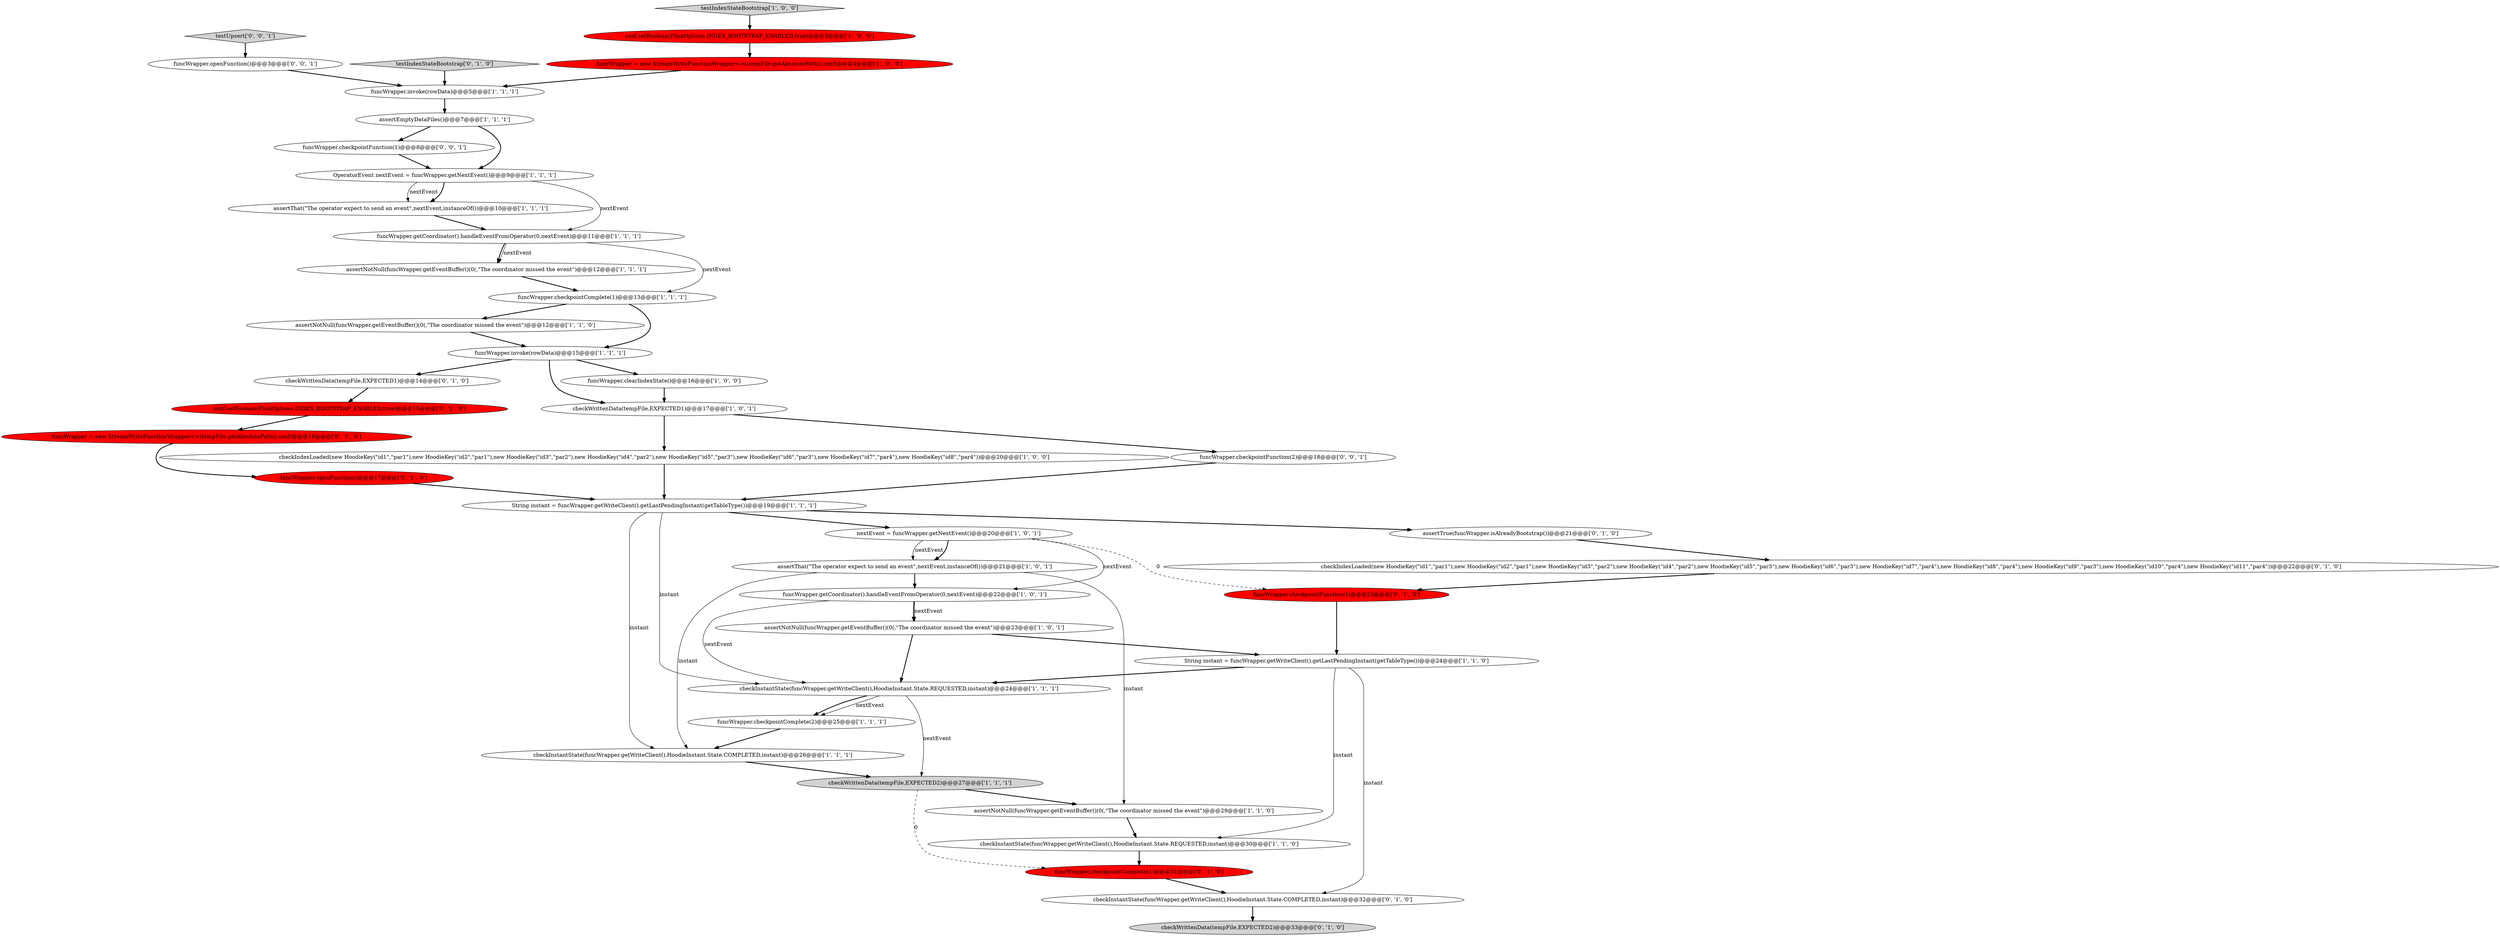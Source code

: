 digraph {
10 [style = filled, label = "conf.setBoolean(FlinkOptions.INDEX_BOOTSTRAP_ENABLED,true)@@@3@@@['1', '0', '0']", fillcolor = red, shape = ellipse image = "AAA1AAABBB1BBB"];
9 [style = filled, label = "funcWrapper.clearIndexState()@@@16@@@['1', '0', '0']", fillcolor = white, shape = ellipse image = "AAA0AAABBB1BBB"];
32 [style = filled, label = "funcWrapper.checkpointComplete(1)@@@31@@@['0', '1', '0']", fillcolor = red, shape = ellipse image = "AAA1AAABBB2BBB"];
16 [style = filled, label = "assertThat(\"The operator expect to send an event\",nextEvent,instanceOf())@@@21@@@['1', '0', '1']", fillcolor = white, shape = ellipse image = "AAA0AAABBB1BBB"];
20 [style = filled, label = "String instant = funcWrapper.getWriteClient().getLastPendingInstant(getTableType())@@@19@@@['1', '1', '1']", fillcolor = white, shape = ellipse image = "AAA0AAABBB1BBB"];
5 [style = filled, label = "testIndexStateBootstrap['1', '0', '0']", fillcolor = lightgray, shape = diamond image = "AAA0AAABBB1BBB"];
40 [style = filled, label = "funcWrapper.checkpointFunction(1)@@@8@@@['0', '0', '1']", fillcolor = white, shape = ellipse image = "AAA0AAABBB3BBB"];
29 [style = filled, label = "checkInstantState(funcWrapper.getWriteClient(),HoodieInstant.State.COMPLETED,instant)@@@32@@@['0', '1', '0']", fillcolor = white, shape = ellipse image = "AAA0AAABBB2BBB"];
6 [style = filled, label = "checkWrittenData(tempFile,EXPECTED1)@@@17@@@['1', '0', '1']", fillcolor = white, shape = ellipse image = "AAA0AAABBB1BBB"];
18 [style = filled, label = "checkInstantState(funcWrapper.getWriteClient(),HoodieInstant.State.REQUESTED,instant)@@@24@@@['1', '1', '1']", fillcolor = white, shape = ellipse image = "AAA0AAABBB1BBB"];
1 [style = filled, label = "assertNotNull(funcWrapper.getEventBuffer()(0(,\"The coordinator missed the event\")@@@29@@@['1', '1', '0']", fillcolor = white, shape = ellipse image = "AAA0AAABBB1BBB"];
4 [style = filled, label = "checkWrittenData(tempFile,EXPECTED2)@@@27@@@['1', '1', '1']", fillcolor = lightgray, shape = ellipse image = "AAA0AAABBB1BBB"];
25 [style = filled, label = "assertThat(\"The operator expect to send an event\",nextEvent,instanceOf())@@@10@@@['1', '1', '1']", fillcolor = white, shape = ellipse image = "AAA0AAABBB1BBB"];
26 [style = filled, label = "checkInstantState(funcWrapper.getWriteClient(),HoodieInstant.State.REQUESTED,instant)@@@30@@@['1', '1', '0']", fillcolor = white, shape = ellipse image = "AAA0AAABBB1BBB"];
12 [style = filled, label = "assertNotNull(funcWrapper.getEventBuffer()(0(,\"The coordinator missed the event\")@@@12@@@['1', '1', '1']", fillcolor = white, shape = ellipse image = "AAA0AAABBB1BBB"];
34 [style = filled, label = "conf.setBoolean(FlinkOptions.INDEX_BOOTSTRAP_ENABLED,true)@@@15@@@['0', '1', '0']", fillcolor = red, shape = ellipse image = "AAA1AAABBB2BBB"];
24 [style = filled, label = "assertEmptyDataFiles()@@@7@@@['1', '1', '1']", fillcolor = white, shape = ellipse image = "AAA0AAABBB1BBB"];
27 [style = filled, label = "checkWrittenData(tempFile,EXPECTED1)@@@14@@@['0', '1', '0']", fillcolor = white, shape = ellipse image = "AAA0AAABBB2BBB"];
36 [style = filled, label = "checkIndexLoaded(new HoodieKey(\"id1\",\"par1\"),new HoodieKey(\"id2\",\"par1\"),new HoodieKey(\"id3\",\"par2\"),new HoodieKey(\"id4\",\"par2\"),new HoodieKey(\"id5\",\"par3\"),new HoodieKey(\"id6\",\"par3\"),new HoodieKey(\"id7\",\"par4\"),new HoodieKey(\"id8\",\"par4\"),new HoodieKey(\"id9\",\"par3\"),new HoodieKey(\"id10\",\"par4\"),new HoodieKey(\"id11\",\"par4\"))@@@22@@@['0', '1', '0']", fillcolor = white, shape = ellipse image = "AAA0AAABBB2BBB"];
37 [style = filled, label = "assertTrue(funcWrapper.isAlreadyBootstrap())@@@21@@@['0', '1', '0']", fillcolor = white, shape = ellipse image = "AAA0AAABBB2BBB"];
22 [style = filled, label = "assertNotNull(funcWrapper.getEventBuffer()(0(,\"The coordinator missed the event\")@@@23@@@['1', '0', '1']", fillcolor = white, shape = ellipse image = "AAA0AAABBB1BBB"];
23 [style = filled, label = "funcWrapper.getCoordinator().handleEventFromOperator(0,nextEvent)@@@11@@@['1', '1', '1']", fillcolor = white, shape = ellipse image = "AAA0AAABBB1BBB"];
3 [style = filled, label = "assertNotNull(funcWrapper.getEventBuffer()(0(,\"The coordinator missed the event\")@@@12@@@['1', '1', '0']", fillcolor = white, shape = ellipse image = "AAA0AAABBB1BBB"];
14 [style = filled, label = "checkInstantState(funcWrapper.getWriteClient(),HoodieInstant.State.COMPLETED,instant)@@@26@@@['1', '1', '1']", fillcolor = white, shape = ellipse image = "AAA0AAABBB1BBB"];
7 [style = filled, label = "funcWrapper.getCoordinator().handleEventFromOperator(0,nextEvent)@@@22@@@['1', '0', '1']", fillcolor = white, shape = ellipse image = "AAA0AAABBB1BBB"];
35 [style = filled, label = "funcWrapper.checkpointFunction(1)@@@23@@@['0', '1', '0']", fillcolor = red, shape = ellipse image = "AAA1AAABBB2BBB"];
41 [style = filled, label = "funcWrapper.openFunction()@@@3@@@['0', '0', '1']", fillcolor = white, shape = ellipse image = "AAA0AAABBB3BBB"];
31 [style = filled, label = "testIndexStateBootstrap['0', '1', '0']", fillcolor = lightgray, shape = diamond image = "AAA0AAABBB2BBB"];
2 [style = filled, label = "nextEvent = funcWrapper.getNextEvent()@@@20@@@['1', '0', '1']", fillcolor = white, shape = ellipse image = "AAA0AAABBB1BBB"];
19 [style = filled, label = "funcWrapper.invoke(rowData)@@@5@@@['1', '1', '1']", fillcolor = white, shape = ellipse image = "AAA0AAABBB1BBB"];
15 [style = filled, label = "funcWrapper = new StreamWriteFunctionWrapper<>(tempFile.getAbsolutePath(),conf)@@@4@@@['1', '0', '0']", fillcolor = red, shape = ellipse image = "AAA1AAABBB1BBB"];
28 [style = filled, label = "funcWrapper = new StreamWriteFunctionWrapper<>(tempFile.getAbsolutePath(),conf)@@@16@@@['0', '1', '0']", fillcolor = red, shape = ellipse image = "AAA1AAABBB2BBB"];
30 [style = filled, label = "funcWrapper.openFunction()@@@17@@@['0', '1', '0']", fillcolor = red, shape = ellipse image = "AAA1AAABBB2BBB"];
8 [style = filled, label = "funcWrapper.invoke(rowData)@@@15@@@['1', '1', '1']", fillcolor = white, shape = ellipse image = "AAA0AAABBB1BBB"];
33 [style = filled, label = "checkWrittenData(tempFile,EXPECTED2)@@@33@@@['0', '1', '0']", fillcolor = lightgray, shape = ellipse image = "AAA0AAABBB2BBB"];
13 [style = filled, label = "OperatorEvent nextEvent = funcWrapper.getNextEvent()@@@9@@@['1', '1', '1']", fillcolor = white, shape = ellipse image = "AAA0AAABBB1BBB"];
21 [style = filled, label = "funcWrapper.checkpointComplete(2)@@@25@@@['1', '1', '1']", fillcolor = white, shape = ellipse image = "AAA0AAABBB1BBB"];
17 [style = filled, label = "String instant = funcWrapper.getWriteClient().getLastPendingInstant(getTableType())@@@24@@@['1', '1', '0']", fillcolor = white, shape = ellipse image = "AAA0AAABBB1BBB"];
39 [style = filled, label = "testUpsert['0', '0', '1']", fillcolor = lightgray, shape = diamond image = "AAA0AAABBB3BBB"];
38 [style = filled, label = "funcWrapper.checkpointFunction(2)@@@18@@@['0', '0', '1']", fillcolor = white, shape = ellipse image = "AAA0AAABBB3BBB"];
0 [style = filled, label = "checkIndexLoaded(new HoodieKey(\"id1\",\"par1\"),new HoodieKey(\"id2\",\"par1\"),new HoodieKey(\"id3\",\"par2\"),new HoodieKey(\"id4\",\"par2\"),new HoodieKey(\"id5\",\"par3\"),new HoodieKey(\"id6\",\"par3\"),new HoodieKey(\"id7\",\"par4\"),new HoodieKey(\"id8\",\"par4\"))@@@20@@@['1', '0', '0']", fillcolor = white, shape = ellipse image = "AAA0AAABBB1BBB"];
11 [style = filled, label = "funcWrapper.checkpointComplete(1)@@@13@@@['1', '1', '1']", fillcolor = white, shape = ellipse image = "AAA0AAABBB1BBB"];
13->25 [style = bold, label=""];
5->10 [style = bold, label=""];
23->11 [style = solid, label="nextEvent"];
38->20 [style = bold, label=""];
20->18 [style = solid, label="instant"];
10->15 [style = bold, label=""];
26->32 [style = bold, label=""];
37->36 [style = bold, label=""];
41->19 [style = bold, label=""];
28->30 [style = bold, label=""];
20->14 [style = solid, label="instant"];
25->23 [style = bold, label=""];
30->20 [style = bold, label=""];
2->16 [style = solid, label="nextEvent"];
2->35 [style = dashed, label="0"];
23->12 [style = solid, label="nextEvent"];
16->14 [style = solid, label="instant"];
18->4 [style = solid, label="nextEvent"];
12->11 [style = bold, label=""];
16->7 [style = bold, label=""];
8->6 [style = bold, label=""];
6->0 [style = bold, label=""];
24->40 [style = bold, label=""];
15->19 [style = bold, label=""];
1->26 [style = bold, label=""];
40->13 [style = bold, label=""];
18->21 [style = solid, label="nextEvent"];
7->22 [style = solid, label="nextEvent"];
9->6 [style = bold, label=""];
19->24 [style = bold, label=""];
20->2 [style = bold, label=""];
32->29 [style = bold, label=""];
7->18 [style = solid, label="nextEvent"];
4->32 [style = dashed, label="0"];
34->28 [style = bold, label=""];
7->22 [style = bold, label=""];
6->38 [style = bold, label=""];
29->33 [style = bold, label=""];
14->4 [style = bold, label=""];
27->34 [style = bold, label=""];
22->18 [style = bold, label=""];
11->3 [style = bold, label=""];
2->7 [style = solid, label="nextEvent"];
3->8 [style = bold, label=""];
16->1 [style = solid, label="instant"];
8->9 [style = bold, label=""];
21->14 [style = bold, label=""];
20->37 [style = bold, label=""];
35->17 [style = bold, label=""];
22->17 [style = bold, label=""];
17->26 [style = solid, label="instant"];
11->8 [style = bold, label=""];
39->41 [style = bold, label=""];
0->20 [style = bold, label=""];
23->12 [style = bold, label=""];
4->1 [style = bold, label=""];
13->25 [style = solid, label="nextEvent"];
13->23 [style = solid, label="nextEvent"];
17->29 [style = solid, label="instant"];
18->21 [style = bold, label=""];
36->35 [style = bold, label=""];
8->27 [style = bold, label=""];
31->19 [style = bold, label=""];
17->18 [style = bold, label=""];
24->13 [style = bold, label=""];
2->16 [style = bold, label=""];
}
